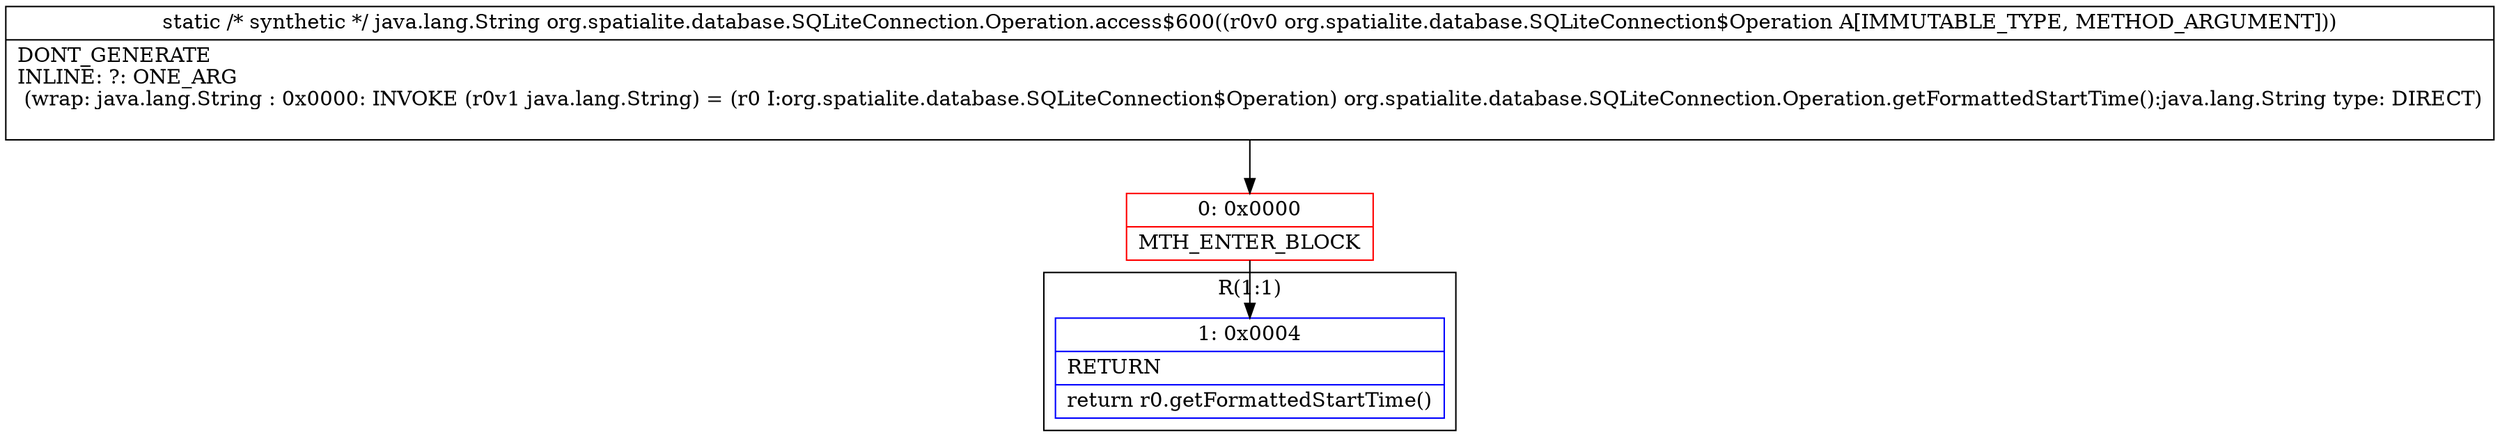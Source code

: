 digraph "CFG fororg.spatialite.database.SQLiteConnection.Operation.access$600(Lorg\/spatialite\/database\/SQLiteConnection$Operation;)Ljava\/lang\/String;" {
subgraph cluster_Region_1680195479 {
label = "R(1:1)";
node [shape=record,color=blue];
Node_1 [shape=record,label="{1\:\ 0x0004|RETURN\l|return r0.getFormattedStartTime()\l}"];
}
Node_0 [shape=record,color=red,label="{0\:\ 0x0000|MTH_ENTER_BLOCK\l}"];
MethodNode[shape=record,label="{static \/* synthetic *\/ java.lang.String org.spatialite.database.SQLiteConnection.Operation.access$600((r0v0 org.spatialite.database.SQLiteConnection$Operation A[IMMUTABLE_TYPE, METHOD_ARGUMENT]))  | DONT_GENERATE\lINLINE: ?: ONE_ARG  \l  (wrap: java.lang.String : 0x0000: INVOKE  (r0v1 java.lang.String) = (r0 I:org.spatialite.database.SQLiteConnection$Operation) org.spatialite.database.SQLiteConnection.Operation.getFormattedStartTime():java.lang.String type: DIRECT)\l\l}"];
MethodNode -> Node_0;
Node_0 -> Node_1;
}

